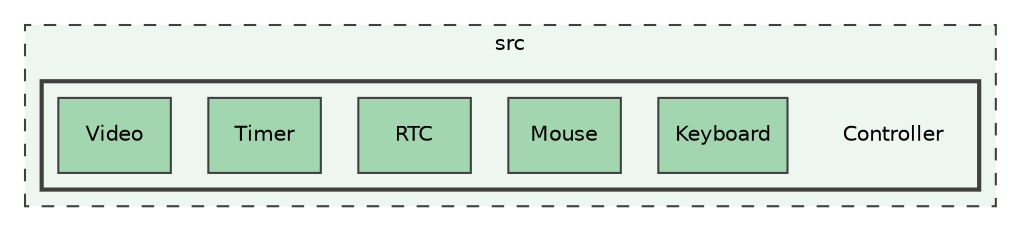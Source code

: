 digraph "src/Controller"
{
 // LATEX_PDF_SIZE
  edge [fontname="Helvetica",fontsize="10",labelfontname="Helvetica",labelfontsize="10"];
  node [fontname="Helvetica",fontsize="10",shape=record];
  compound=true
  subgraph clusterdir_68267d1309a1af8e8297ef4c3efbcdba {
    graph [ bgcolor="#edf7ef", pencolor="grey25", style="filled,dashed,", label="src", fontname="Helvetica", fontsize="10", URL="dir_68267d1309a1af8e8297ef4c3efbcdba.html"]
  subgraph clusterdir_b3b6f0ba51cfe0acc4894d1f872bef0a {
    graph [ bgcolor="#edf7ef", pencolor="grey25", style="filled,bold,", label="", fontname="Helvetica", fontsize="10", URL="dir_b3b6f0ba51cfe0acc4894d1f872bef0a.html"]
    dir_b3b6f0ba51cfe0acc4894d1f872bef0a [shape=plaintext, label="Controller"];
  dir_4e0bfd49e74ee9e0b11260a924c95f88 [shape=box, label="Keyboard", style="filled,", fillcolor="#a2d6af", color="grey25", URL="dir_4e0bfd49e74ee9e0b11260a924c95f88.html"];
  dir_c694655f8d0b245d26e6a7d13d9ec615 [shape=box, label="Mouse", style="filled,", fillcolor="#a2d6af", color="grey25", URL="dir_c694655f8d0b245d26e6a7d13d9ec615.html"];
  dir_a1a937f5f063631f7e4f389be54e00c4 [shape=box, label="RTC", style="filled,", fillcolor="#a2d6af", color="grey25", URL="dir_a1a937f5f063631f7e4f389be54e00c4.html"];
  dir_015d751ee0ea29af0b9f835e28e0771e [shape=box, label="Timer", style="filled,", fillcolor="#a2d6af", color="grey25", URL="dir_015d751ee0ea29af0b9f835e28e0771e.html"];
  dir_614793bb1eed4bdc84993668307b8b4e [shape=box, label="Video", style="filled,", fillcolor="#a2d6af", color="grey25", URL="dir_614793bb1eed4bdc84993668307b8b4e.html"];
  }
  }
}
